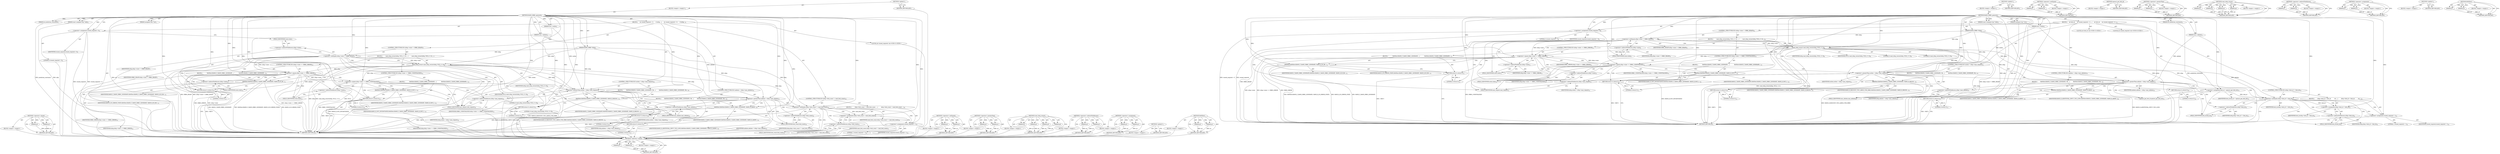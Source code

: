 digraph "RANDerr" {
vulnerable_142 [label=<(METHOD,&lt;operator&gt;.equals)>];
vulnerable_143 [label=<(PARAM,p1)>];
vulnerable_144 [label=<(PARAM,p2)>];
vulnerable_145 [label=<(BLOCK,&lt;empty&gt;,&lt;empty&gt;)>];
vulnerable_146 [label=<(METHOD_RETURN,ANY)>];
vulnerable_6 [label=<(METHOD,&lt;global&gt;)<SUB>1</SUB>>];
vulnerable_7 [label=<(BLOCK,&lt;empty&gt;,&lt;empty&gt;)<SUB>1</SUB>>];
vulnerable_8 [label=<(METHOD,RAND_DRBG_generate)<SUB>1</SUB>>];
vulnerable_9 [label=<(PARAM,RAND_DRBG *drbg)<SUB>1</SUB>>];
vulnerable_10 [label=<(PARAM,unsigned char *out)<SUB>1</SUB>>];
vulnerable_11 [label=<(PARAM,size_t outlen)<SUB>1</SUB>>];
vulnerable_12 [label=<(PARAM,int prediction_resistance)<SUB>2</SUB>>];
vulnerable_13 [label=<(PARAM,const unsigned char *adin)<SUB>3</SUB>>];
vulnerable_14 [label=<(PARAM,size_t adinlen)<SUB>3</SUB>>];
vulnerable_15 [label=<(BLOCK,{
     int reseed_required = 0;
 
     if (drbg...,{
     int reseed_required = 0;
 
     if (drbg...)<SUB>4</SUB>>];
vulnerable_16 [label="<(LOCAL,int reseed_required: int)<SUB>5</SUB>>"];
vulnerable_17 [label=<(&lt;operator&gt;.assignment,reseed_required = 0)<SUB>5</SUB>>];
vulnerable_18 [label=<(IDENTIFIER,reseed_required,reseed_required = 0)<SUB>5</SUB>>];
vulnerable_19 [label=<(LITERAL,0,reseed_required = 0)<SUB>5</SUB>>];
vulnerable_20 [label=<(CONTROL_STRUCTURE,IF,if (drbg-&gt;state != DRBG_READY))<SUB>7</SUB>>];
vulnerable_21 [label=<(&lt;operator&gt;.notEquals,drbg-&gt;state != DRBG_READY)<SUB>7</SUB>>];
vulnerable_22 [label=<(&lt;operator&gt;.indirectFieldAccess,drbg-&gt;state)<SUB>7</SUB>>];
vulnerable_23 [label=<(IDENTIFIER,drbg,drbg-&gt;state != DRBG_READY)<SUB>7</SUB>>];
vulnerable_24 [label=<(FIELD_IDENTIFIER,state,state)<SUB>7</SUB>>];
vulnerable_25 [label=<(IDENTIFIER,DRBG_READY,drbg-&gt;state != DRBG_READY)<SUB>7</SUB>>];
vulnerable_26 [label=<(BLOCK,{
        rand_drbg_restart(drbg, NULL, 0, 0);
...,{
        rand_drbg_restart(drbg, NULL, 0, 0);
...)<SUB>7</SUB>>];
vulnerable_27 [label=<(rand_drbg_restart,rand_drbg_restart(drbg, NULL, 0, 0))<SUB>8</SUB>>];
vulnerable_28 [label=<(IDENTIFIER,drbg,rand_drbg_restart(drbg, NULL, 0, 0))<SUB>8</SUB>>];
vulnerable_29 [label=<(IDENTIFIER,NULL,rand_drbg_restart(drbg, NULL, 0, 0))<SUB>8</SUB>>];
vulnerable_30 [label=<(LITERAL,0,rand_drbg_restart(drbg, NULL, 0, 0))<SUB>8</SUB>>];
vulnerable_31 [label=<(LITERAL,0,rand_drbg_restart(drbg, NULL, 0, 0))<SUB>8</SUB>>];
vulnerable_32 [label=<(CONTROL_STRUCTURE,IF,if (drbg-&gt;state == DRBG_ERROR))<SUB>10</SUB>>];
vulnerable_33 [label=<(&lt;operator&gt;.equals,drbg-&gt;state == DRBG_ERROR)<SUB>10</SUB>>];
vulnerable_34 [label=<(&lt;operator&gt;.indirectFieldAccess,drbg-&gt;state)<SUB>10</SUB>>];
vulnerable_35 [label=<(IDENTIFIER,drbg,drbg-&gt;state == DRBG_ERROR)<SUB>10</SUB>>];
vulnerable_36 [label=<(FIELD_IDENTIFIER,state,state)<SUB>10</SUB>>];
vulnerable_37 [label=<(IDENTIFIER,DRBG_ERROR,drbg-&gt;state == DRBG_ERROR)<SUB>10</SUB>>];
vulnerable_38 [label=<(BLOCK,{
            RANDerr(RAND_F_RAND_DRBG_GENERATE...,{
            RANDerr(RAND_F_RAND_DRBG_GENERATE...)<SUB>10</SUB>>];
vulnerable_39 [label=<(RANDerr,RANDerr(RAND_F_RAND_DRBG_GENERATE, RAND_R_IN_ER...)<SUB>11</SUB>>];
vulnerable_40 [label=<(IDENTIFIER,RAND_F_RAND_DRBG_GENERATE,RANDerr(RAND_F_RAND_DRBG_GENERATE, RAND_R_IN_ER...)<SUB>11</SUB>>];
vulnerable_41 [label=<(IDENTIFIER,RAND_R_IN_ERROR_STATE,RANDerr(RAND_F_RAND_DRBG_GENERATE, RAND_R_IN_ER...)<SUB>11</SUB>>];
vulnerable_42 [label=<(RETURN,return 0;,return 0;)<SUB>12</SUB>>];
vulnerable_43 [label=<(LITERAL,0,return 0;)<SUB>12</SUB>>];
vulnerable_44 [label=<(CONTROL_STRUCTURE,IF,if (drbg-&gt;state == DRBG_UNINITIALISED))<SUB>14</SUB>>];
vulnerable_45 [label=<(&lt;operator&gt;.equals,drbg-&gt;state == DRBG_UNINITIALISED)<SUB>14</SUB>>];
vulnerable_46 [label=<(&lt;operator&gt;.indirectFieldAccess,drbg-&gt;state)<SUB>14</SUB>>];
vulnerable_47 [label=<(IDENTIFIER,drbg,drbg-&gt;state == DRBG_UNINITIALISED)<SUB>14</SUB>>];
vulnerable_48 [label=<(FIELD_IDENTIFIER,state,state)<SUB>14</SUB>>];
vulnerable_49 [label=<(IDENTIFIER,DRBG_UNINITIALISED,drbg-&gt;state == DRBG_UNINITIALISED)<SUB>14</SUB>>];
vulnerable_50 [label=<(BLOCK,{
            RANDerr(RAND_F_RAND_DRBG_GENERATE...,{
            RANDerr(RAND_F_RAND_DRBG_GENERATE...)<SUB>14</SUB>>];
vulnerable_51 [label=<(RANDerr,RANDerr(RAND_F_RAND_DRBG_GENERATE, RAND_R_NOT_I...)<SUB>15</SUB>>];
vulnerable_52 [label=<(IDENTIFIER,RAND_F_RAND_DRBG_GENERATE,RANDerr(RAND_F_RAND_DRBG_GENERATE, RAND_R_NOT_I...)<SUB>15</SUB>>];
vulnerable_53 [label=<(IDENTIFIER,RAND_R_NOT_INSTANTIATED,RANDerr(RAND_F_RAND_DRBG_GENERATE, RAND_R_NOT_I...)<SUB>15</SUB>>];
vulnerable_54 [label=<(RETURN,return 0;,return 0;)<SUB>16</SUB>>];
vulnerable_55 [label=<(LITERAL,0,return 0;)<SUB>16</SUB>>];
vulnerable_56 [label=<(CONTROL_STRUCTURE,IF,if (outlen &gt; drbg-&gt;max_request))<SUB>20</SUB>>];
vulnerable_57 [label=<(&lt;operator&gt;.greaterThan,outlen &gt; drbg-&gt;max_request)<SUB>20</SUB>>];
vulnerable_58 [label=<(IDENTIFIER,outlen,outlen &gt; drbg-&gt;max_request)<SUB>20</SUB>>];
vulnerable_59 [label=<(&lt;operator&gt;.indirectFieldAccess,drbg-&gt;max_request)<SUB>20</SUB>>];
vulnerable_60 [label=<(IDENTIFIER,drbg,outlen &gt; drbg-&gt;max_request)<SUB>20</SUB>>];
vulnerable_61 [label=<(FIELD_IDENTIFIER,max_request,max_request)<SUB>20</SUB>>];
vulnerable_62 [label=<(BLOCK,{
        RANDerr(RAND_F_RAND_DRBG_GENERATE, RA...,{
        RANDerr(RAND_F_RAND_DRBG_GENERATE, RA...)<SUB>20</SUB>>];
vulnerable_63 [label=<(RANDerr,RANDerr(RAND_F_RAND_DRBG_GENERATE, RAND_R_REQUE...)<SUB>21</SUB>>];
vulnerable_64 [label=<(IDENTIFIER,RAND_F_RAND_DRBG_GENERATE,RANDerr(RAND_F_RAND_DRBG_GENERATE, RAND_R_REQUE...)<SUB>21</SUB>>];
vulnerable_65 [label=<(IDENTIFIER,RAND_R_REQUEST_TOO_LARGE_FOR_DRBG,RANDerr(RAND_F_RAND_DRBG_GENERATE, RAND_R_REQUE...)<SUB>21</SUB>>];
vulnerable_66 [label=<(RETURN,return 0;,return 0;)<SUB>22</SUB>>];
vulnerable_67 [label=<(LITERAL,0,return 0;)<SUB>22</SUB>>];
vulnerable_68 [label=<(CONTROL_STRUCTURE,IF,if (adinlen &gt; drbg-&gt;max_adinlen))<SUB>24</SUB>>];
vulnerable_69 [label=<(&lt;operator&gt;.greaterThan,adinlen &gt; drbg-&gt;max_adinlen)<SUB>24</SUB>>];
vulnerable_70 [label=<(IDENTIFIER,adinlen,adinlen &gt; drbg-&gt;max_adinlen)<SUB>24</SUB>>];
vulnerable_71 [label=<(&lt;operator&gt;.indirectFieldAccess,drbg-&gt;max_adinlen)<SUB>24</SUB>>];
vulnerable_72 [label=<(IDENTIFIER,drbg,adinlen &gt; drbg-&gt;max_adinlen)<SUB>24</SUB>>];
vulnerable_73 [label=<(FIELD_IDENTIFIER,max_adinlen,max_adinlen)<SUB>24</SUB>>];
vulnerable_74 [label=<(BLOCK,{
        RANDerr(RAND_F_RAND_DRBG_GENERATE, RA...,{
        RANDerr(RAND_F_RAND_DRBG_GENERATE, RA...)<SUB>24</SUB>>];
vulnerable_75 [label=<(RANDerr,RANDerr(RAND_F_RAND_DRBG_GENERATE, RAND_R_ADDIT...)<SUB>25</SUB>>];
vulnerable_76 [label=<(IDENTIFIER,RAND_F_RAND_DRBG_GENERATE,RANDerr(RAND_F_RAND_DRBG_GENERATE, RAND_R_ADDIT...)<SUB>25</SUB>>];
vulnerable_77 [label=<(IDENTIFIER,RAND_R_ADDITIONAL_INPUT_TOO_LONG,RANDerr(RAND_F_RAND_DRBG_GENERATE, RAND_R_ADDIT...)<SUB>25</SUB>>];
vulnerable_78 [label=<(RETURN,return 0;,return 0;)<SUB>26</SUB>>];
vulnerable_79 [label=<(LITERAL,0,return 0;)<SUB>26</SUB>>];
vulnerable_80 [label=<(RETURN,return 0;,return 0;)<SUB>27</SUB>>];
vulnerable_81 [label=<(LITERAL,0,return 0;)<SUB>27</SUB>>];
vulnerable_82 [label=<(CONTROL_STRUCTURE,IF,if (drbg-&gt;fork_count != rand_fork_count))<SUB>30</SUB>>];
vulnerable_83 [label=<(&lt;operator&gt;.notEquals,drbg-&gt;fork_count != rand_fork_count)<SUB>30</SUB>>];
vulnerable_84 [label=<(&lt;operator&gt;.indirectFieldAccess,drbg-&gt;fork_count)<SUB>30</SUB>>];
vulnerable_85 [label=<(IDENTIFIER,drbg,drbg-&gt;fork_count != rand_fork_count)<SUB>30</SUB>>];
vulnerable_86 [label=<(FIELD_IDENTIFIER,fork_count,fork_count)<SUB>30</SUB>>];
vulnerable_87 [label=<(IDENTIFIER,rand_fork_count,drbg-&gt;fork_count != rand_fork_count)<SUB>30</SUB>>];
vulnerable_88 [label=<(BLOCK,{
        drbg-&gt;fork_count = rand_fork_count;
 ...,{
        drbg-&gt;fork_count = rand_fork_count;
 ...)<SUB>30</SUB>>];
vulnerable_89 [label=<(&lt;operator&gt;.assignment,drbg-&gt;fork_count = rand_fork_count)<SUB>31</SUB>>];
vulnerable_90 [label=<(&lt;operator&gt;.indirectFieldAccess,drbg-&gt;fork_count)<SUB>31</SUB>>];
vulnerable_91 [label=<(IDENTIFIER,drbg,drbg-&gt;fork_count = rand_fork_count)<SUB>31</SUB>>];
vulnerable_92 [label=<(FIELD_IDENTIFIER,fork_count,fork_count)<SUB>31</SUB>>];
vulnerable_93 [label=<(IDENTIFIER,rand_fork_count,drbg-&gt;fork_count = rand_fork_count)<SUB>31</SUB>>];
vulnerable_94 [label=<(&lt;operator&gt;.assignment,reseed_required = 1)<SUB>32</SUB>>];
vulnerable_95 [label=<(IDENTIFIER,reseed_required,reseed_required = 1)<SUB>32</SUB>>];
vulnerable_96 [label=<(LITERAL,1,reseed_required = 1)<SUB>32</SUB>>];
vulnerable_97 [label=<(METHOD_RETURN,int)<SUB>1</SUB>>];
vulnerable_99 [label=<(METHOD_RETURN,ANY)<SUB>1</SUB>>];
vulnerable_125 [label=<(METHOD,&lt;operator&gt;.notEquals)>];
vulnerable_126 [label=<(PARAM,p1)>];
vulnerable_127 [label=<(PARAM,p2)>];
vulnerable_128 [label=<(BLOCK,&lt;empty&gt;,&lt;empty&gt;)>];
vulnerable_129 [label=<(METHOD_RETURN,ANY)>];
vulnerable_152 [label=<(METHOD,&lt;operator&gt;.greaterThan)>];
vulnerable_153 [label=<(PARAM,p1)>];
vulnerable_154 [label=<(PARAM,p2)>];
vulnerable_155 [label=<(BLOCK,&lt;empty&gt;,&lt;empty&gt;)>];
vulnerable_156 [label=<(METHOD_RETURN,ANY)>];
vulnerable_135 [label=<(METHOD,rand_drbg_restart)>];
vulnerable_136 [label=<(PARAM,p1)>];
vulnerable_137 [label=<(PARAM,p2)>];
vulnerable_138 [label=<(PARAM,p3)>];
vulnerable_139 [label=<(PARAM,p4)>];
vulnerable_140 [label=<(BLOCK,&lt;empty&gt;,&lt;empty&gt;)>];
vulnerable_141 [label=<(METHOD_RETURN,ANY)>];
vulnerable_130 [label=<(METHOD,&lt;operator&gt;.indirectFieldAccess)>];
vulnerable_131 [label=<(PARAM,p1)>];
vulnerable_132 [label=<(PARAM,p2)>];
vulnerable_133 [label=<(BLOCK,&lt;empty&gt;,&lt;empty&gt;)>];
vulnerable_134 [label=<(METHOD_RETURN,ANY)>];
vulnerable_120 [label=<(METHOD,&lt;operator&gt;.assignment)>];
vulnerable_121 [label=<(PARAM,p1)>];
vulnerable_122 [label=<(PARAM,p2)>];
vulnerable_123 [label=<(BLOCK,&lt;empty&gt;,&lt;empty&gt;)>];
vulnerable_124 [label=<(METHOD_RETURN,ANY)>];
vulnerable_114 [label=<(METHOD,&lt;global&gt;)<SUB>1</SUB>>];
vulnerable_115 [label=<(BLOCK,&lt;empty&gt;,&lt;empty&gt;)>];
vulnerable_116 [label=<(METHOD_RETURN,ANY)>];
vulnerable_147 [label=<(METHOD,RANDerr)>];
vulnerable_148 [label=<(PARAM,p1)>];
vulnerable_149 [label=<(PARAM,p2)>];
vulnerable_150 [label=<(BLOCK,&lt;empty&gt;,&lt;empty&gt;)>];
vulnerable_151 [label=<(METHOD_RETURN,ANY)>];
fixed_146 [label=<(METHOD,&lt;operator&gt;.equals)>];
fixed_147 [label=<(PARAM,p1)>];
fixed_148 [label=<(PARAM,p2)>];
fixed_149 [label=<(BLOCK,&lt;empty&gt;,&lt;empty&gt;)>];
fixed_150 [label=<(METHOD_RETURN,ANY)>];
fixed_6 [label=<(METHOD,&lt;global&gt;)<SUB>1</SUB>>];
fixed_7 [label=<(BLOCK,&lt;empty&gt;,&lt;empty&gt;)<SUB>1</SUB>>];
fixed_8 [label=<(METHOD,RAND_DRBG_generate)<SUB>1</SUB>>];
fixed_9 [label=<(PARAM,RAND_DRBG *drbg)<SUB>1</SUB>>];
fixed_10 [label=<(PARAM,unsigned char *out)<SUB>1</SUB>>];
fixed_11 [label=<(PARAM,size_t outlen)<SUB>1</SUB>>];
fixed_12 [label=<(PARAM,int prediction_resistance)<SUB>2</SUB>>];
fixed_13 [label=<(PARAM,const unsigned char *adin)<SUB>3</SUB>>];
fixed_14 [label=<(PARAM,size_t adinlen)<SUB>3</SUB>>];
fixed_15 [label=<(BLOCK,{
    int fork_id;
     int reseed_required = 0...,{
    int fork_id;
     int reseed_required = 0...)<SUB>4</SUB>>];
fixed_16 [label="<(LOCAL,int fork_id: int)<SUB>5</SUB>>"];
fixed_17 [label="<(LOCAL,int reseed_required: int)<SUB>6</SUB>>"];
fixed_18 [label=<(&lt;operator&gt;.assignment,reseed_required = 0)<SUB>6</SUB>>];
fixed_19 [label=<(IDENTIFIER,reseed_required,reseed_required = 0)<SUB>6</SUB>>];
fixed_20 [label=<(LITERAL,0,reseed_required = 0)<SUB>6</SUB>>];
fixed_21 [label=<(CONTROL_STRUCTURE,IF,if (drbg-&gt;state != DRBG_READY))<SUB>8</SUB>>];
fixed_22 [label=<(&lt;operator&gt;.notEquals,drbg-&gt;state != DRBG_READY)<SUB>8</SUB>>];
fixed_23 [label=<(&lt;operator&gt;.indirectFieldAccess,drbg-&gt;state)<SUB>8</SUB>>];
fixed_24 [label=<(IDENTIFIER,drbg,drbg-&gt;state != DRBG_READY)<SUB>8</SUB>>];
fixed_25 [label=<(FIELD_IDENTIFIER,state,state)<SUB>8</SUB>>];
fixed_26 [label=<(IDENTIFIER,DRBG_READY,drbg-&gt;state != DRBG_READY)<SUB>8</SUB>>];
fixed_27 [label=<(BLOCK,{
        rand_drbg_restart(drbg, NULL, 0, 0);
...,{
        rand_drbg_restart(drbg, NULL, 0, 0);
...)<SUB>8</SUB>>];
fixed_28 [label=<(rand_drbg_restart,rand_drbg_restart(drbg, NULL, 0, 0))<SUB>9</SUB>>];
fixed_29 [label=<(IDENTIFIER,drbg,rand_drbg_restart(drbg, NULL, 0, 0))<SUB>9</SUB>>];
fixed_30 [label=<(IDENTIFIER,NULL,rand_drbg_restart(drbg, NULL, 0, 0))<SUB>9</SUB>>];
fixed_31 [label=<(LITERAL,0,rand_drbg_restart(drbg, NULL, 0, 0))<SUB>9</SUB>>];
fixed_32 [label=<(LITERAL,0,rand_drbg_restart(drbg, NULL, 0, 0))<SUB>9</SUB>>];
fixed_33 [label=<(CONTROL_STRUCTURE,IF,if (drbg-&gt;state == DRBG_ERROR))<SUB>11</SUB>>];
fixed_34 [label=<(&lt;operator&gt;.equals,drbg-&gt;state == DRBG_ERROR)<SUB>11</SUB>>];
fixed_35 [label=<(&lt;operator&gt;.indirectFieldAccess,drbg-&gt;state)<SUB>11</SUB>>];
fixed_36 [label=<(IDENTIFIER,drbg,drbg-&gt;state == DRBG_ERROR)<SUB>11</SUB>>];
fixed_37 [label=<(FIELD_IDENTIFIER,state,state)<SUB>11</SUB>>];
fixed_38 [label=<(IDENTIFIER,DRBG_ERROR,drbg-&gt;state == DRBG_ERROR)<SUB>11</SUB>>];
fixed_39 [label=<(BLOCK,{
            RANDerr(RAND_F_RAND_DRBG_GENERATE...,{
            RANDerr(RAND_F_RAND_DRBG_GENERATE...)<SUB>11</SUB>>];
fixed_40 [label=<(RANDerr,RANDerr(RAND_F_RAND_DRBG_GENERATE, RAND_R_IN_ER...)<SUB>12</SUB>>];
fixed_41 [label=<(IDENTIFIER,RAND_F_RAND_DRBG_GENERATE,RANDerr(RAND_F_RAND_DRBG_GENERATE, RAND_R_IN_ER...)<SUB>12</SUB>>];
fixed_42 [label=<(IDENTIFIER,RAND_R_IN_ERROR_STATE,RANDerr(RAND_F_RAND_DRBG_GENERATE, RAND_R_IN_ER...)<SUB>12</SUB>>];
fixed_43 [label=<(RETURN,return 0;,return 0;)<SUB>13</SUB>>];
fixed_44 [label=<(LITERAL,0,return 0;)<SUB>13</SUB>>];
fixed_45 [label=<(CONTROL_STRUCTURE,IF,if (drbg-&gt;state == DRBG_UNINITIALISED))<SUB>15</SUB>>];
fixed_46 [label=<(&lt;operator&gt;.equals,drbg-&gt;state == DRBG_UNINITIALISED)<SUB>15</SUB>>];
fixed_47 [label=<(&lt;operator&gt;.indirectFieldAccess,drbg-&gt;state)<SUB>15</SUB>>];
fixed_48 [label=<(IDENTIFIER,drbg,drbg-&gt;state == DRBG_UNINITIALISED)<SUB>15</SUB>>];
fixed_49 [label=<(FIELD_IDENTIFIER,state,state)<SUB>15</SUB>>];
fixed_50 [label=<(IDENTIFIER,DRBG_UNINITIALISED,drbg-&gt;state == DRBG_UNINITIALISED)<SUB>15</SUB>>];
fixed_51 [label=<(BLOCK,{
            RANDerr(RAND_F_RAND_DRBG_GENERATE...,{
            RANDerr(RAND_F_RAND_DRBG_GENERATE...)<SUB>15</SUB>>];
fixed_52 [label=<(RANDerr,RANDerr(RAND_F_RAND_DRBG_GENERATE, RAND_R_NOT_I...)<SUB>16</SUB>>];
fixed_53 [label=<(IDENTIFIER,RAND_F_RAND_DRBG_GENERATE,RANDerr(RAND_F_RAND_DRBG_GENERATE, RAND_R_NOT_I...)<SUB>16</SUB>>];
fixed_54 [label=<(IDENTIFIER,RAND_R_NOT_INSTANTIATED,RANDerr(RAND_F_RAND_DRBG_GENERATE, RAND_R_NOT_I...)<SUB>16</SUB>>];
fixed_55 [label=<(RETURN,return 0;,return 0;)<SUB>17</SUB>>];
fixed_56 [label=<(LITERAL,0,return 0;)<SUB>17</SUB>>];
fixed_57 [label=<(CONTROL_STRUCTURE,IF,if (outlen &gt; drbg-&gt;max_request))<SUB>21</SUB>>];
fixed_58 [label=<(&lt;operator&gt;.greaterThan,outlen &gt; drbg-&gt;max_request)<SUB>21</SUB>>];
fixed_59 [label=<(IDENTIFIER,outlen,outlen &gt; drbg-&gt;max_request)<SUB>21</SUB>>];
fixed_60 [label=<(&lt;operator&gt;.indirectFieldAccess,drbg-&gt;max_request)<SUB>21</SUB>>];
fixed_61 [label=<(IDENTIFIER,drbg,outlen &gt; drbg-&gt;max_request)<SUB>21</SUB>>];
fixed_62 [label=<(FIELD_IDENTIFIER,max_request,max_request)<SUB>21</SUB>>];
fixed_63 [label=<(BLOCK,{
        RANDerr(RAND_F_RAND_DRBG_GENERATE, RA...,{
        RANDerr(RAND_F_RAND_DRBG_GENERATE, RA...)<SUB>21</SUB>>];
fixed_64 [label=<(RANDerr,RANDerr(RAND_F_RAND_DRBG_GENERATE, RAND_R_REQUE...)<SUB>22</SUB>>];
fixed_65 [label=<(IDENTIFIER,RAND_F_RAND_DRBG_GENERATE,RANDerr(RAND_F_RAND_DRBG_GENERATE, RAND_R_REQUE...)<SUB>22</SUB>>];
fixed_66 [label=<(IDENTIFIER,RAND_R_REQUEST_TOO_LARGE_FOR_DRBG,RANDerr(RAND_F_RAND_DRBG_GENERATE, RAND_R_REQUE...)<SUB>22</SUB>>];
fixed_67 [label=<(RETURN,return 0;,return 0;)<SUB>23</SUB>>];
fixed_68 [label=<(LITERAL,0,return 0;)<SUB>23</SUB>>];
fixed_69 [label=<(CONTROL_STRUCTURE,IF,if (adinlen &gt; drbg-&gt;max_adinlen))<SUB>25</SUB>>];
fixed_70 [label=<(&lt;operator&gt;.greaterThan,adinlen &gt; drbg-&gt;max_adinlen)<SUB>25</SUB>>];
fixed_71 [label=<(IDENTIFIER,adinlen,adinlen &gt; drbg-&gt;max_adinlen)<SUB>25</SUB>>];
fixed_72 [label=<(&lt;operator&gt;.indirectFieldAccess,drbg-&gt;max_adinlen)<SUB>25</SUB>>];
fixed_73 [label=<(IDENTIFIER,drbg,adinlen &gt; drbg-&gt;max_adinlen)<SUB>25</SUB>>];
fixed_74 [label=<(FIELD_IDENTIFIER,max_adinlen,max_adinlen)<SUB>25</SUB>>];
fixed_75 [label=<(BLOCK,{
        RANDerr(RAND_F_RAND_DRBG_GENERATE, RA...,{
        RANDerr(RAND_F_RAND_DRBG_GENERATE, RA...)<SUB>25</SUB>>];
fixed_76 [label=<(RANDerr,RANDerr(RAND_F_RAND_DRBG_GENERATE, RAND_R_ADDIT...)<SUB>26</SUB>>];
fixed_77 [label=<(IDENTIFIER,RAND_F_RAND_DRBG_GENERATE,RANDerr(RAND_F_RAND_DRBG_GENERATE, RAND_R_ADDIT...)<SUB>26</SUB>>];
fixed_78 [label=<(IDENTIFIER,RAND_R_ADDITIONAL_INPUT_TOO_LONG,RANDerr(RAND_F_RAND_DRBG_GENERATE, RAND_R_ADDIT...)<SUB>26</SUB>>];
fixed_79 [label=<(RETURN,return 0;,return 0;)<SUB>27</SUB>>];
fixed_80 [label=<(LITERAL,0,return 0;)<SUB>27</SUB>>];
fixed_81 [label=<(RETURN,return 0;,return 0;)<SUB>28</SUB>>];
fixed_82 [label=<(LITERAL,0,return 0;)<SUB>28</SUB>>];
fixed_83 [label=<(&lt;operator&gt;.assignment,fork_id = openssl_get_fork_id())<SUB>31</SUB>>];
fixed_84 [label=<(IDENTIFIER,fork_id,fork_id = openssl_get_fork_id())<SUB>31</SUB>>];
fixed_85 [label=<(openssl_get_fork_id,openssl_get_fork_id())<SUB>31</SUB>>];
fixed_86 [label=<(CONTROL_STRUCTURE,IF,if (drbg-&gt;fork_id != fork_id))<SUB>33</SUB>>];
fixed_87 [label=<(&lt;operator&gt;.notEquals,drbg-&gt;fork_id != fork_id)<SUB>33</SUB>>];
fixed_88 [label=<(&lt;operator&gt;.indirectFieldAccess,drbg-&gt;fork_id)<SUB>33</SUB>>];
fixed_89 [label=<(IDENTIFIER,drbg,drbg-&gt;fork_id != fork_id)<SUB>33</SUB>>];
fixed_90 [label=<(FIELD_IDENTIFIER,fork_id,fork_id)<SUB>33</SUB>>];
fixed_91 [label=<(IDENTIFIER,fork_id,drbg-&gt;fork_id != fork_id)<SUB>33</SUB>>];
fixed_92 [label=<(BLOCK,{
        drbg-&gt;fork_id = fork_id;
         res...,{
        drbg-&gt;fork_id = fork_id;
         res...)<SUB>33</SUB>>];
fixed_93 [label=<(&lt;operator&gt;.assignment,drbg-&gt;fork_id = fork_id)<SUB>34</SUB>>];
fixed_94 [label=<(&lt;operator&gt;.indirectFieldAccess,drbg-&gt;fork_id)<SUB>34</SUB>>];
fixed_95 [label=<(IDENTIFIER,drbg,drbg-&gt;fork_id = fork_id)<SUB>34</SUB>>];
fixed_96 [label=<(FIELD_IDENTIFIER,fork_id,fork_id)<SUB>34</SUB>>];
fixed_97 [label=<(IDENTIFIER,fork_id,drbg-&gt;fork_id = fork_id)<SUB>34</SUB>>];
fixed_98 [label=<(&lt;operator&gt;.assignment,reseed_required = 1)<SUB>35</SUB>>];
fixed_99 [label=<(IDENTIFIER,reseed_required,reseed_required = 1)<SUB>35</SUB>>];
fixed_100 [label=<(LITERAL,1,reseed_required = 1)<SUB>35</SUB>>];
fixed_101 [label=<(METHOD_RETURN,int)<SUB>1</SUB>>];
fixed_103 [label=<(METHOD_RETURN,ANY)<SUB>1</SUB>>];
fixed_129 [label=<(METHOD,&lt;operator&gt;.notEquals)>];
fixed_130 [label=<(PARAM,p1)>];
fixed_131 [label=<(PARAM,p2)>];
fixed_132 [label=<(BLOCK,&lt;empty&gt;,&lt;empty&gt;)>];
fixed_133 [label=<(METHOD_RETURN,ANY)>];
fixed_161 [label=<(METHOD,openssl_get_fork_id)>];
fixed_162 [label=<(BLOCK,&lt;empty&gt;,&lt;empty&gt;)>];
fixed_163 [label=<(METHOD_RETURN,ANY)>];
fixed_156 [label=<(METHOD,&lt;operator&gt;.greaterThan)>];
fixed_157 [label=<(PARAM,p1)>];
fixed_158 [label=<(PARAM,p2)>];
fixed_159 [label=<(BLOCK,&lt;empty&gt;,&lt;empty&gt;)>];
fixed_160 [label=<(METHOD_RETURN,ANY)>];
fixed_139 [label=<(METHOD,rand_drbg_restart)>];
fixed_140 [label=<(PARAM,p1)>];
fixed_141 [label=<(PARAM,p2)>];
fixed_142 [label=<(PARAM,p3)>];
fixed_143 [label=<(PARAM,p4)>];
fixed_144 [label=<(BLOCK,&lt;empty&gt;,&lt;empty&gt;)>];
fixed_145 [label=<(METHOD_RETURN,ANY)>];
fixed_134 [label=<(METHOD,&lt;operator&gt;.indirectFieldAccess)>];
fixed_135 [label=<(PARAM,p1)>];
fixed_136 [label=<(PARAM,p2)>];
fixed_137 [label=<(BLOCK,&lt;empty&gt;,&lt;empty&gt;)>];
fixed_138 [label=<(METHOD_RETURN,ANY)>];
fixed_124 [label=<(METHOD,&lt;operator&gt;.assignment)>];
fixed_125 [label=<(PARAM,p1)>];
fixed_126 [label=<(PARAM,p2)>];
fixed_127 [label=<(BLOCK,&lt;empty&gt;,&lt;empty&gt;)>];
fixed_128 [label=<(METHOD_RETURN,ANY)>];
fixed_118 [label=<(METHOD,&lt;global&gt;)<SUB>1</SUB>>];
fixed_119 [label=<(BLOCK,&lt;empty&gt;,&lt;empty&gt;)>];
fixed_120 [label=<(METHOD_RETURN,ANY)>];
fixed_151 [label=<(METHOD,RANDerr)>];
fixed_152 [label=<(PARAM,p1)>];
fixed_153 [label=<(PARAM,p2)>];
fixed_154 [label=<(BLOCK,&lt;empty&gt;,&lt;empty&gt;)>];
fixed_155 [label=<(METHOD_RETURN,ANY)>];
vulnerable_142 -> vulnerable_143  [key=0, label="AST: "];
vulnerable_142 -> vulnerable_143  [key=1, label="DDG: "];
vulnerable_142 -> vulnerable_145  [key=0, label="AST: "];
vulnerable_142 -> vulnerable_144  [key=0, label="AST: "];
vulnerable_142 -> vulnerable_144  [key=1, label="DDG: "];
vulnerable_142 -> vulnerable_146  [key=0, label="AST: "];
vulnerable_142 -> vulnerable_146  [key=1, label="CFG: "];
vulnerable_143 -> vulnerable_146  [key=0, label="DDG: p1"];
vulnerable_144 -> vulnerable_146  [key=0, label="DDG: p2"];
vulnerable_145 -> fixed_146  [key=0];
vulnerable_146 -> fixed_146  [key=0];
vulnerable_6 -> vulnerable_7  [key=0, label="AST: "];
vulnerable_6 -> vulnerable_99  [key=0, label="AST: "];
vulnerable_6 -> vulnerable_99  [key=1, label="CFG: "];
vulnerable_7 -> vulnerable_8  [key=0, label="AST: "];
vulnerable_8 -> vulnerable_9  [key=0, label="AST: "];
vulnerable_8 -> vulnerable_9  [key=1, label="DDG: "];
vulnerable_8 -> vulnerable_10  [key=0, label="AST: "];
vulnerable_8 -> vulnerable_10  [key=1, label="DDG: "];
vulnerable_8 -> vulnerable_11  [key=0, label="AST: "];
vulnerable_8 -> vulnerable_11  [key=1, label="DDG: "];
vulnerable_8 -> vulnerable_12  [key=0, label="AST: "];
vulnerable_8 -> vulnerable_12  [key=1, label="DDG: "];
vulnerable_8 -> vulnerable_13  [key=0, label="AST: "];
vulnerable_8 -> vulnerable_13  [key=1, label="DDG: "];
vulnerable_8 -> vulnerable_14  [key=0, label="AST: "];
vulnerable_8 -> vulnerable_14  [key=1, label="DDG: "];
vulnerable_8 -> vulnerable_15  [key=0, label="AST: "];
vulnerable_8 -> vulnerable_97  [key=0, label="AST: "];
vulnerable_8 -> vulnerable_17  [key=0, label="CFG: "];
vulnerable_8 -> vulnerable_17  [key=1, label="DDG: "];
vulnerable_8 -> vulnerable_21  [key=0, label="DDG: "];
vulnerable_8 -> vulnerable_57  [key=0, label="DDG: "];
vulnerable_8 -> vulnerable_66  [key=0, label="DDG: "];
vulnerable_8 -> vulnerable_69  [key=0, label="DDG: "];
vulnerable_8 -> vulnerable_78  [key=0, label="DDG: "];
vulnerable_8 -> vulnerable_83  [key=0, label="DDG: "];
vulnerable_8 -> vulnerable_89  [key=0, label="DDG: "];
vulnerable_8 -> vulnerable_94  [key=0, label="DDG: "];
vulnerable_8 -> vulnerable_27  [key=0, label="DDG: "];
vulnerable_8 -> vulnerable_63  [key=0, label="DDG: "];
vulnerable_8 -> vulnerable_67  [key=0, label="DDG: "];
vulnerable_8 -> vulnerable_75  [key=0, label="DDG: "];
vulnerable_8 -> vulnerable_79  [key=0, label="DDG: "];
vulnerable_8 -> vulnerable_33  [key=0, label="DDG: "];
vulnerable_8 -> vulnerable_42  [key=0, label="DDG: "];
vulnerable_8 -> vulnerable_45  [key=0, label="DDG: "];
vulnerable_8 -> vulnerable_54  [key=0, label="DDG: "];
vulnerable_8 -> vulnerable_39  [key=0, label="DDG: "];
vulnerable_8 -> vulnerable_43  [key=0, label="DDG: "];
vulnerable_8 -> vulnerable_51  [key=0, label="DDG: "];
vulnerable_8 -> vulnerable_55  [key=0, label="DDG: "];
vulnerable_9 -> vulnerable_21  [key=0, label="DDG: drbg"];
vulnerable_9 -> vulnerable_57  [key=0, label="DDG: drbg"];
vulnerable_9 -> vulnerable_69  [key=0, label="DDG: drbg"];
vulnerable_9 -> vulnerable_83  [key=0, label="DDG: drbg"];
vulnerable_9 -> vulnerable_27  [key=0, label="DDG: drbg"];
vulnerable_10 -> vulnerable_97  [key=0, label="DDG: out"];
vulnerable_11 -> vulnerable_97  [key=0, label="DDG: outlen"];
vulnerable_11 -> vulnerable_57  [key=0, label="DDG: outlen"];
vulnerable_12 -> vulnerable_97  [key=0, label="DDG: prediction_resistance"];
vulnerable_13 -> vulnerable_97  [key=0, label="DDG: adin"];
vulnerable_14 -> vulnerable_97  [key=0, label="DDG: adinlen"];
vulnerable_14 -> vulnerable_69  [key=0, label="DDG: adinlen"];
vulnerable_15 -> vulnerable_16  [key=0, label="AST: "];
vulnerable_15 -> vulnerable_17  [key=0, label="AST: "];
vulnerable_15 -> vulnerable_20  [key=0, label="AST: "];
vulnerable_15 -> vulnerable_56  [key=0, label="AST: "];
vulnerable_15 -> vulnerable_68  [key=0, label="AST: "];
vulnerable_15 -> vulnerable_82  [key=0, label="AST: "];
vulnerable_16 -> fixed_146  [key=0];
vulnerable_17 -> vulnerable_18  [key=0, label="AST: "];
vulnerable_17 -> vulnerable_19  [key=0, label="AST: "];
vulnerable_17 -> vulnerable_24  [key=0, label="CFG: "];
vulnerable_17 -> vulnerable_97  [key=0, label="DDG: reseed_required"];
vulnerable_17 -> vulnerable_97  [key=1, label="DDG: reseed_required = 0"];
vulnerable_18 -> fixed_146  [key=0];
vulnerable_19 -> fixed_146  [key=0];
vulnerable_20 -> vulnerable_21  [key=0, label="AST: "];
vulnerable_20 -> vulnerable_26  [key=0, label="AST: "];
vulnerable_21 -> vulnerable_22  [key=0, label="AST: "];
vulnerable_21 -> vulnerable_25  [key=0, label="AST: "];
vulnerable_21 -> vulnerable_27  [key=0, label="CFG: "];
vulnerable_21 -> vulnerable_27  [key=1, label="DDG: drbg-&gt;state"];
vulnerable_21 -> vulnerable_27  [key=2, label="CDG: "];
vulnerable_21 -> vulnerable_61  [key=0, label="CFG: "];
vulnerable_21 -> vulnerable_61  [key=1, label="CDG: "];
vulnerable_21 -> vulnerable_97  [key=0, label="DDG: drbg-&gt;state != DRBG_READY"];
vulnerable_21 -> vulnerable_97  [key=1, label="DDG: DRBG_READY"];
vulnerable_21 -> vulnerable_33  [key=0, label="DDG: drbg-&gt;state"];
vulnerable_21 -> vulnerable_33  [key=1, label="CDG: "];
vulnerable_21 -> vulnerable_34  [key=0, label="CDG: "];
vulnerable_21 -> vulnerable_57  [key=0, label="CDG: "];
vulnerable_21 -> vulnerable_59  [key=0, label="CDG: "];
vulnerable_21 -> vulnerable_36  [key=0, label="CDG: "];
vulnerable_22 -> vulnerable_23  [key=0, label="AST: "];
vulnerable_22 -> vulnerable_24  [key=0, label="AST: "];
vulnerable_22 -> vulnerable_21  [key=0, label="CFG: "];
vulnerable_23 -> fixed_146  [key=0];
vulnerable_24 -> vulnerable_22  [key=0, label="CFG: "];
vulnerable_25 -> fixed_146  [key=0];
vulnerable_26 -> vulnerable_27  [key=0, label="AST: "];
vulnerable_26 -> vulnerable_32  [key=0, label="AST: "];
vulnerable_26 -> vulnerable_44  [key=0, label="AST: "];
vulnerable_27 -> vulnerable_28  [key=0, label="AST: "];
vulnerable_27 -> vulnerable_29  [key=0, label="AST: "];
vulnerable_27 -> vulnerable_30  [key=0, label="AST: "];
vulnerable_27 -> vulnerable_31  [key=0, label="AST: "];
vulnerable_27 -> vulnerable_36  [key=0, label="CFG: "];
vulnerable_27 -> vulnerable_97  [key=0, label="DDG: drbg"];
vulnerable_27 -> vulnerable_97  [key=1, label="DDG: rand_drbg_restart(drbg, NULL, 0, 0)"];
vulnerable_27 -> vulnerable_97  [key=2, label="DDG: NULL"];
vulnerable_27 -> vulnerable_57  [key=0, label="DDG: drbg"];
vulnerable_27 -> vulnerable_69  [key=0, label="DDG: drbg"];
vulnerable_27 -> vulnerable_83  [key=0, label="DDG: drbg"];
vulnerable_27 -> vulnerable_33  [key=0, label="DDG: drbg"];
vulnerable_27 -> vulnerable_45  [key=0, label="DDG: drbg"];
vulnerable_28 -> fixed_146  [key=0];
vulnerable_29 -> fixed_146  [key=0];
vulnerable_30 -> fixed_146  [key=0];
vulnerable_31 -> fixed_146  [key=0];
vulnerable_32 -> vulnerable_33  [key=0, label="AST: "];
vulnerable_32 -> vulnerable_38  [key=0, label="AST: "];
vulnerable_33 -> vulnerable_34  [key=0, label="AST: "];
vulnerable_33 -> vulnerable_37  [key=0, label="AST: "];
vulnerable_33 -> vulnerable_39  [key=0, label="CFG: "];
vulnerable_33 -> vulnerable_39  [key=1, label="CDG: "];
vulnerable_33 -> vulnerable_48  [key=0, label="CFG: "];
vulnerable_33 -> vulnerable_48  [key=1, label="CDG: "];
vulnerable_33 -> vulnerable_97  [key=0, label="DDG: drbg-&gt;state"];
vulnerable_33 -> vulnerable_97  [key=1, label="DDG: drbg-&gt;state == DRBG_ERROR"];
vulnerable_33 -> vulnerable_97  [key=2, label="DDG: DRBG_ERROR"];
vulnerable_33 -> vulnerable_45  [key=0, label="DDG: drbg-&gt;state"];
vulnerable_33 -> vulnerable_45  [key=1, label="CDG: "];
vulnerable_33 -> vulnerable_42  [key=0, label="CDG: "];
vulnerable_33 -> vulnerable_46  [key=0, label="CDG: "];
vulnerable_34 -> vulnerable_35  [key=0, label="AST: "];
vulnerable_34 -> vulnerable_36  [key=0, label="AST: "];
vulnerable_34 -> vulnerable_33  [key=0, label="CFG: "];
vulnerable_35 -> fixed_146  [key=0];
vulnerable_36 -> vulnerable_34  [key=0, label="CFG: "];
vulnerable_37 -> fixed_146  [key=0];
vulnerable_38 -> vulnerable_39  [key=0, label="AST: "];
vulnerable_38 -> vulnerable_42  [key=0, label="AST: "];
vulnerable_39 -> vulnerable_40  [key=0, label="AST: "];
vulnerable_39 -> vulnerable_41  [key=0, label="AST: "];
vulnerable_39 -> vulnerable_42  [key=0, label="CFG: "];
vulnerable_39 -> vulnerable_97  [key=0, label="DDG: RAND_F_RAND_DRBG_GENERATE"];
vulnerable_39 -> vulnerable_97  [key=1, label="DDG: RANDerr(RAND_F_RAND_DRBG_GENERATE, RAND_R_IN_ERROR_STATE)"];
vulnerable_39 -> vulnerable_97  [key=2, label="DDG: RAND_R_IN_ERROR_STATE"];
vulnerable_40 -> fixed_146  [key=0];
vulnerable_41 -> fixed_146  [key=0];
vulnerable_42 -> vulnerable_43  [key=0, label="AST: "];
vulnerable_42 -> vulnerable_97  [key=0, label="CFG: "];
vulnerable_42 -> vulnerable_97  [key=1, label="DDG: &lt;RET&gt;"];
vulnerable_43 -> vulnerable_42  [key=0, label="DDG: 0"];
vulnerable_44 -> vulnerable_45  [key=0, label="AST: "];
vulnerable_44 -> vulnerable_50  [key=0, label="AST: "];
vulnerable_45 -> vulnerable_46  [key=0, label="AST: "];
vulnerable_45 -> vulnerable_49  [key=0, label="AST: "];
vulnerable_45 -> vulnerable_51  [key=0, label="CFG: "];
vulnerable_45 -> vulnerable_51  [key=1, label="CDG: "];
vulnerable_45 -> vulnerable_61  [key=0, label="CFG: "];
vulnerable_45 -> vulnerable_61  [key=1, label="CDG: "];
vulnerable_45 -> vulnerable_97  [key=0, label="DDG: DRBG_UNINITIALISED"];
vulnerable_45 -> vulnerable_57  [key=0, label="CDG: "];
vulnerable_45 -> vulnerable_59  [key=0, label="CDG: "];
vulnerable_45 -> vulnerable_54  [key=0, label="CDG: "];
vulnerable_46 -> vulnerable_47  [key=0, label="AST: "];
vulnerable_46 -> vulnerable_48  [key=0, label="AST: "];
vulnerable_46 -> vulnerable_45  [key=0, label="CFG: "];
vulnerable_47 -> fixed_146  [key=0];
vulnerable_48 -> vulnerable_46  [key=0, label="CFG: "];
vulnerable_49 -> fixed_146  [key=0];
vulnerable_50 -> vulnerable_51  [key=0, label="AST: "];
vulnerable_50 -> vulnerable_54  [key=0, label="AST: "];
vulnerable_51 -> vulnerable_52  [key=0, label="AST: "];
vulnerable_51 -> vulnerable_53  [key=0, label="AST: "];
vulnerable_51 -> vulnerable_54  [key=0, label="CFG: "];
vulnerable_51 -> vulnerable_97  [key=0, label="DDG: RAND_R_NOT_INSTANTIATED"];
vulnerable_52 -> fixed_146  [key=0];
vulnerable_53 -> fixed_146  [key=0];
vulnerable_54 -> vulnerable_55  [key=0, label="AST: "];
vulnerable_54 -> vulnerable_97  [key=0, label="CFG: "];
vulnerable_54 -> vulnerable_97  [key=1, label="DDG: &lt;RET&gt;"];
vulnerable_55 -> vulnerable_54  [key=0, label="DDG: 0"];
vulnerable_56 -> vulnerable_57  [key=0, label="AST: "];
vulnerable_56 -> vulnerable_62  [key=0, label="AST: "];
vulnerable_57 -> vulnerable_58  [key=0, label="AST: "];
vulnerable_57 -> vulnerable_59  [key=0, label="AST: "];
vulnerable_57 -> vulnerable_63  [key=0, label="CFG: "];
vulnerable_57 -> vulnerable_63  [key=1, label="CDG: "];
vulnerable_57 -> vulnerable_73  [key=0, label="CFG: "];
vulnerable_57 -> vulnerable_73  [key=1, label="CDG: "];
vulnerable_57 -> vulnerable_66  [key=0, label="CDG: "];
vulnerable_57 -> vulnerable_69  [key=0, label="CDG: "];
vulnerable_57 -> vulnerable_71  [key=0, label="CDG: "];
vulnerable_58 -> fixed_146  [key=0];
vulnerable_59 -> vulnerable_60  [key=0, label="AST: "];
vulnerable_59 -> vulnerable_61  [key=0, label="AST: "];
vulnerable_59 -> vulnerable_57  [key=0, label="CFG: "];
vulnerable_60 -> fixed_146  [key=0];
vulnerable_61 -> vulnerable_59  [key=0, label="CFG: "];
vulnerable_62 -> vulnerable_63  [key=0, label="AST: "];
vulnerable_62 -> vulnerable_66  [key=0, label="AST: "];
vulnerable_63 -> vulnerable_64  [key=0, label="AST: "];
vulnerable_63 -> vulnerable_65  [key=0, label="AST: "];
vulnerable_63 -> vulnerable_66  [key=0, label="CFG: "];
vulnerable_63 -> vulnerable_97  [key=0, label="DDG: RAND_R_REQUEST_TOO_LARGE_FOR_DRBG"];
vulnerable_64 -> fixed_146  [key=0];
vulnerable_65 -> fixed_146  [key=0];
vulnerable_66 -> vulnerable_67  [key=0, label="AST: "];
vulnerable_66 -> vulnerable_97  [key=0, label="CFG: "];
vulnerable_66 -> vulnerable_97  [key=1, label="DDG: &lt;RET&gt;"];
vulnerable_67 -> vulnerable_66  [key=0, label="DDG: 0"];
vulnerable_68 -> vulnerable_69  [key=0, label="AST: "];
vulnerable_68 -> vulnerable_74  [key=0, label="AST: "];
vulnerable_69 -> vulnerable_70  [key=0, label="AST: "];
vulnerable_69 -> vulnerable_71  [key=0, label="AST: "];
vulnerable_69 -> vulnerable_75  [key=0, label="CFG: "];
vulnerable_69 -> vulnerable_75  [key=1, label="CDG: "];
vulnerable_69 -> vulnerable_86  [key=0, label="CFG: "];
vulnerable_69 -> vulnerable_86  [key=1, label="CDG: "];
vulnerable_69 -> vulnerable_84  [key=0, label="CDG: "];
vulnerable_69 -> vulnerable_83  [key=0, label="CDG: "];
vulnerable_69 -> vulnerable_78  [key=0, label="CDG: "];
vulnerable_70 -> fixed_146  [key=0];
vulnerable_71 -> vulnerable_72  [key=0, label="AST: "];
vulnerable_71 -> vulnerable_73  [key=0, label="AST: "];
vulnerable_71 -> vulnerable_69  [key=0, label="CFG: "];
vulnerable_72 -> fixed_146  [key=0];
vulnerable_73 -> vulnerable_71  [key=0, label="CFG: "];
vulnerable_74 -> vulnerable_75  [key=0, label="AST: "];
vulnerable_74 -> vulnerable_78  [key=0, label="AST: "];
vulnerable_74 -> vulnerable_80  [key=0, label="AST: "];
vulnerable_75 -> vulnerable_76  [key=0, label="AST: "];
vulnerable_75 -> vulnerable_77  [key=0, label="AST: "];
vulnerable_75 -> vulnerable_78  [key=0, label="CFG: "];
vulnerable_75 -> vulnerable_97  [key=0, label="DDG: RAND_R_ADDITIONAL_INPUT_TOO_LONG"];
vulnerable_76 -> fixed_146  [key=0];
vulnerable_77 -> fixed_146  [key=0];
vulnerable_78 -> vulnerable_79  [key=0, label="AST: "];
vulnerable_78 -> vulnerable_97  [key=0, label="CFG: "];
vulnerable_78 -> vulnerable_97  [key=1, label="DDG: &lt;RET&gt;"];
vulnerable_79 -> vulnerable_78  [key=0, label="DDG: 0"];
vulnerable_80 -> vulnerable_81  [key=0, label="AST: "];
vulnerable_80 -> vulnerable_97  [key=0, label="CFG: "];
vulnerable_81 -> fixed_146  [key=0];
vulnerable_82 -> vulnerable_83  [key=0, label="AST: "];
vulnerable_82 -> vulnerable_88  [key=0, label="AST: "];
vulnerable_83 -> vulnerable_84  [key=0, label="AST: "];
vulnerable_83 -> vulnerable_87  [key=0, label="AST: "];
vulnerable_83 -> vulnerable_97  [key=0, label="CFG: "];
vulnerable_83 -> vulnerable_92  [key=0, label="CFG: "];
vulnerable_83 -> vulnerable_92  [key=1, label="CDG: "];
vulnerable_83 -> vulnerable_89  [key=0, label="DDG: rand_fork_count"];
vulnerable_83 -> vulnerable_89  [key=1, label="CDG: "];
vulnerable_83 -> vulnerable_94  [key=0, label="CDG: "];
vulnerable_83 -> vulnerable_90  [key=0, label="CDG: "];
vulnerable_84 -> vulnerable_85  [key=0, label="AST: "];
vulnerable_84 -> vulnerable_86  [key=0, label="AST: "];
vulnerable_84 -> vulnerable_83  [key=0, label="CFG: "];
vulnerable_85 -> fixed_146  [key=0];
vulnerable_86 -> vulnerable_84  [key=0, label="CFG: "];
vulnerable_87 -> fixed_146  [key=0];
vulnerable_88 -> vulnerable_89  [key=0, label="AST: "];
vulnerable_88 -> vulnerable_94  [key=0, label="AST: "];
vulnerable_89 -> vulnerable_90  [key=0, label="AST: "];
vulnerable_89 -> vulnerable_93  [key=0, label="AST: "];
vulnerable_89 -> vulnerable_94  [key=0, label="CFG: "];
vulnerable_90 -> vulnerable_91  [key=0, label="AST: "];
vulnerable_90 -> vulnerable_92  [key=0, label="AST: "];
vulnerable_90 -> vulnerable_89  [key=0, label="CFG: "];
vulnerable_91 -> fixed_146  [key=0];
vulnerable_92 -> vulnerable_90  [key=0, label="CFG: "];
vulnerable_93 -> fixed_146  [key=0];
vulnerable_94 -> vulnerable_95  [key=0, label="AST: "];
vulnerable_94 -> vulnerable_96  [key=0, label="AST: "];
vulnerable_94 -> vulnerable_97  [key=0, label="CFG: "];
vulnerable_95 -> fixed_146  [key=0];
vulnerable_96 -> fixed_146  [key=0];
vulnerable_97 -> fixed_146  [key=0];
vulnerable_99 -> fixed_146  [key=0];
vulnerable_125 -> vulnerable_126  [key=0, label="AST: "];
vulnerable_125 -> vulnerable_126  [key=1, label="DDG: "];
vulnerable_125 -> vulnerable_128  [key=0, label="AST: "];
vulnerable_125 -> vulnerable_127  [key=0, label="AST: "];
vulnerable_125 -> vulnerable_127  [key=1, label="DDG: "];
vulnerable_125 -> vulnerable_129  [key=0, label="AST: "];
vulnerable_125 -> vulnerable_129  [key=1, label="CFG: "];
vulnerable_126 -> vulnerable_129  [key=0, label="DDG: p1"];
vulnerable_127 -> vulnerable_129  [key=0, label="DDG: p2"];
vulnerable_128 -> fixed_146  [key=0];
vulnerable_129 -> fixed_146  [key=0];
vulnerable_152 -> vulnerable_153  [key=0, label="AST: "];
vulnerable_152 -> vulnerable_153  [key=1, label="DDG: "];
vulnerable_152 -> vulnerable_155  [key=0, label="AST: "];
vulnerable_152 -> vulnerable_154  [key=0, label="AST: "];
vulnerable_152 -> vulnerable_154  [key=1, label="DDG: "];
vulnerable_152 -> vulnerable_156  [key=0, label="AST: "];
vulnerable_152 -> vulnerable_156  [key=1, label="CFG: "];
vulnerable_153 -> vulnerable_156  [key=0, label="DDG: p1"];
vulnerable_154 -> vulnerable_156  [key=0, label="DDG: p2"];
vulnerable_155 -> fixed_146  [key=0];
vulnerable_156 -> fixed_146  [key=0];
vulnerable_135 -> vulnerable_136  [key=0, label="AST: "];
vulnerable_135 -> vulnerable_136  [key=1, label="DDG: "];
vulnerable_135 -> vulnerable_140  [key=0, label="AST: "];
vulnerable_135 -> vulnerable_137  [key=0, label="AST: "];
vulnerable_135 -> vulnerable_137  [key=1, label="DDG: "];
vulnerable_135 -> vulnerable_141  [key=0, label="AST: "];
vulnerable_135 -> vulnerable_141  [key=1, label="CFG: "];
vulnerable_135 -> vulnerable_138  [key=0, label="AST: "];
vulnerable_135 -> vulnerable_138  [key=1, label="DDG: "];
vulnerable_135 -> vulnerable_139  [key=0, label="AST: "];
vulnerable_135 -> vulnerable_139  [key=1, label="DDG: "];
vulnerable_136 -> vulnerable_141  [key=0, label="DDG: p1"];
vulnerable_137 -> vulnerable_141  [key=0, label="DDG: p2"];
vulnerable_138 -> vulnerable_141  [key=0, label="DDG: p3"];
vulnerable_139 -> vulnerable_141  [key=0, label="DDG: p4"];
vulnerable_140 -> fixed_146  [key=0];
vulnerable_141 -> fixed_146  [key=0];
vulnerable_130 -> vulnerable_131  [key=0, label="AST: "];
vulnerable_130 -> vulnerable_131  [key=1, label="DDG: "];
vulnerable_130 -> vulnerable_133  [key=0, label="AST: "];
vulnerable_130 -> vulnerable_132  [key=0, label="AST: "];
vulnerable_130 -> vulnerable_132  [key=1, label="DDG: "];
vulnerable_130 -> vulnerable_134  [key=0, label="AST: "];
vulnerable_130 -> vulnerable_134  [key=1, label="CFG: "];
vulnerable_131 -> vulnerable_134  [key=0, label="DDG: p1"];
vulnerable_132 -> vulnerable_134  [key=0, label="DDG: p2"];
vulnerable_133 -> fixed_146  [key=0];
vulnerable_134 -> fixed_146  [key=0];
vulnerable_120 -> vulnerable_121  [key=0, label="AST: "];
vulnerable_120 -> vulnerable_121  [key=1, label="DDG: "];
vulnerable_120 -> vulnerable_123  [key=0, label="AST: "];
vulnerable_120 -> vulnerable_122  [key=0, label="AST: "];
vulnerable_120 -> vulnerable_122  [key=1, label="DDG: "];
vulnerable_120 -> vulnerable_124  [key=0, label="AST: "];
vulnerable_120 -> vulnerable_124  [key=1, label="CFG: "];
vulnerable_121 -> vulnerable_124  [key=0, label="DDG: p1"];
vulnerable_122 -> vulnerable_124  [key=0, label="DDG: p2"];
vulnerable_123 -> fixed_146  [key=0];
vulnerable_124 -> fixed_146  [key=0];
vulnerable_114 -> vulnerable_115  [key=0, label="AST: "];
vulnerable_114 -> vulnerable_116  [key=0, label="AST: "];
vulnerable_114 -> vulnerable_116  [key=1, label="CFG: "];
vulnerable_115 -> fixed_146  [key=0];
vulnerable_116 -> fixed_146  [key=0];
vulnerable_147 -> vulnerable_148  [key=0, label="AST: "];
vulnerable_147 -> vulnerable_148  [key=1, label="DDG: "];
vulnerable_147 -> vulnerable_150  [key=0, label="AST: "];
vulnerable_147 -> vulnerable_149  [key=0, label="AST: "];
vulnerable_147 -> vulnerable_149  [key=1, label="DDG: "];
vulnerable_147 -> vulnerable_151  [key=0, label="AST: "];
vulnerable_147 -> vulnerable_151  [key=1, label="CFG: "];
vulnerable_148 -> vulnerable_151  [key=0, label="DDG: p1"];
vulnerable_149 -> vulnerable_151  [key=0, label="DDG: p2"];
vulnerable_150 -> fixed_146  [key=0];
vulnerable_151 -> fixed_146  [key=0];
fixed_146 -> fixed_147  [key=0, label="AST: "];
fixed_146 -> fixed_147  [key=1, label="DDG: "];
fixed_146 -> fixed_149  [key=0, label="AST: "];
fixed_146 -> fixed_148  [key=0, label="AST: "];
fixed_146 -> fixed_148  [key=1, label="DDG: "];
fixed_146 -> fixed_150  [key=0, label="AST: "];
fixed_146 -> fixed_150  [key=1, label="CFG: "];
fixed_147 -> fixed_150  [key=0, label="DDG: p1"];
fixed_148 -> fixed_150  [key=0, label="DDG: p2"];
fixed_6 -> fixed_7  [key=0, label="AST: "];
fixed_6 -> fixed_103  [key=0, label="AST: "];
fixed_6 -> fixed_103  [key=1, label="CFG: "];
fixed_7 -> fixed_8  [key=0, label="AST: "];
fixed_8 -> fixed_9  [key=0, label="AST: "];
fixed_8 -> fixed_9  [key=1, label="DDG: "];
fixed_8 -> fixed_10  [key=0, label="AST: "];
fixed_8 -> fixed_10  [key=1, label="DDG: "];
fixed_8 -> fixed_11  [key=0, label="AST: "];
fixed_8 -> fixed_11  [key=1, label="DDG: "];
fixed_8 -> fixed_12  [key=0, label="AST: "];
fixed_8 -> fixed_12  [key=1, label="DDG: "];
fixed_8 -> fixed_13  [key=0, label="AST: "];
fixed_8 -> fixed_13  [key=1, label="DDG: "];
fixed_8 -> fixed_14  [key=0, label="AST: "];
fixed_8 -> fixed_14  [key=1, label="DDG: "];
fixed_8 -> fixed_15  [key=0, label="AST: "];
fixed_8 -> fixed_101  [key=0, label="AST: "];
fixed_8 -> fixed_18  [key=0, label="CFG: "];
fixed_8 -> fixed_18  [key=1, label="DDG: "];
fixed_8 -> fixed_83  [key=0, label="DDG: "];
fixed_8 -> fixed_22  [key=0, label="DDG: "];
fixed_8 -> fixed_58  [key=0, label="DDG: "];
fixed_8 -> fixed_67  [key=0, label="DDG: "];
fixed_8 -> fixed_70  [key=0, label="DDG: "];
fixed_8 -> fixed_79  [key=0, label="DDG: "];
fixed_8 -> fixed_87  [key=0, label="DDG: "];
fixed_8 -> fixed_93  [key=0, label="DDG: "];
fixed_8 -> fixed_98  [key=0, label="DDG: "];
fixed_8 -> fixed_28  [key=0, label="DDG: "];
fixed_8 -> fixed_64  [key=0, label="DDG: "];
fixed_8 -> fixed_68  [key=0, label="DDG: "];
fixed_8 -> fixed_76  [key=0, label="DDG: "];
fixed_8 -> fixed_80  [key=0, label="DDG: "];
fixed_8 -> fixed_34  [key=0, label="DDG: "];
fixed_8 -> fixed_43  [key=0, label="DDG: "];
fixed_8 -> fixed_46  [key=0, label="DDG: "];
fixed_8 -> fixed_55  [key=0, label="DDG: "];
fixed_8 -> fixed_40  [key=0, label="DDG: "];
fixed_8 -> fixed_44  [key=0, label="DDG: "];
fixed_8 -> fixed_52  [key=0, label="DDG: "];
fixed_8 -> fixed_56  [key=0, label="DDG: "];
fixed_9 -> fixed_22  [key=0, label="DDG: drbg"];
fixed_9 -> fixed_58  [key=0, label="DDG: drbg"];
fixed_9 -> fixed_70  [key=0, label="DDG: drbg"];
fixed_9 -> fixed_87  [key=0, label="DDG: drbg"];
fixed_9 -> fixed_28  [key=0, label="DDG: drbg"];
fixed_10 -> fixed_101  [key=0, label="DDG: out"];
fixed_11 -> fixed_101  [key=0, label="DDG: outlen"];
fixed_11 -> fixed_58  [key=0, label="DDG: outlen"];
fixed_12 -> fixed_101  [key=0, label="DDG: prediction_resistance"];
fixed_13 -> fixed_101  [key=0, label="DDG: adin"];
fixed_14 -> fixed_101  [key=0, label="DDG: adinlen"];
fixed_14 -> fixed_70  [key=0, label="DDG: adinlen"];
fixed_15 -> fixed_16  [key=0, label="AST: "];
fixed_15 -> fixed_17  [key=0, label="AST: "];
fixed_15 -> fixed_18  [key=0, label="AST: "];
fixed_15 -> fixed_21  [key=0, label="AST: "];
fixed_15 -> fixed_57  [key=0, label="AST: "];
fixed_15 -> fixed_69  [key=0, label="AST: "];
fixed_15 -> fixed_83  [key=0, label="AST: "];
fixed_15 -> fixed_86  [key=0, label="AST: "];
fixed_18 -> fixed_19  [key=0, label="AST: "];
fixed_18 -> fixed_20  [key=0, label="AST: "];
fixed_18 -> fixed_25  [key=0, label="CFG: "];
fixed_18 -> fixed_101  [key=0, label="DDG: reseed_required"];
fixed_18 -> fixed_101  [key=1, label="DDG: reseed_required = 0"];
fixed_21 -> fixed_22  [key=0, label="AST: "];
fixed_21 -> fixed_27  [key=0, label="AST: "];
fixed_22 -> fixed_23  [key=0, label="AST: "];
fixed_22 -> fixed_26  [key=0, label="AST: "];
fixed_22 -> fixed_28  [key=0, label="CFG: "];
fixed_22 -> fixed_28  [key=1, label="DDG: drbg-&gt;state"];
fixed_22 -> fixed_28  [key=2, label="CDG: "];
fixed_22 -> fixed_62  [key=0, label="CFG: "];
fixed_22 -> fixed_62  [key=1, label="CDG: "];
fixed_22 -> fixed_101  [key=0, label="DDG: drbg-&gt;state != DRBG_READY"];
fixed_22 -> fixed_101  [key=1, label="DDG: DRBG_READY"];
fixed_22 -> fixed_34  [key=0, label="DDG: drbg-&gt;state"];
fixed_22 -> fixed_34  [key=1, label="CDG: "];
fixed_22 -> fixed_60  [key=0, label="CDG: "];
fixed_22 -> fixed_37  [key=0, label="CDG: "];
fixed_22 -> fixed_35  [key=0, label="CDG: "];
fixed_22 -> fixed_58  [key=0, label="CDG: "];
fixed_23 -> fixed_24  [key=0, label="AST: "];
fixed_23 -> fixed_25  [key=0, label="AST: "];
fixed_23 -> fixed_22  [key=0, label="CFG: "];
fixed_25 -> fixed_23  [key=0, label="CFG: "];
fixed_27 -> fixed_28  [key=0, label="AST: "];
fixed_27 -> fixed_33  [key=0, label="AST: "];
fixed_27 -> fixed_45  [key=0, label="AST: "];
fixed_28 -> fixed_29  [key=0, label="AST: "];
fixed_28 -> fixed_30  [key=0, label="AST: "];
fixed_28 -> fixed_31  [key=0, label="AST: "];
fixed_28 -> fixed_32  [key=0, label="AST: "];
fixed_28 -> fixed_37  [key=0, label="CFG: "];
fixed_28 -> fixed_101  [key=0, label="DDG: drbg"];
fixed_28 -> fixed_101  [key=1, label="DDG: rand_drbg_restart(drbg, NULL, 0, 0)"];
fixed_28 -> fixed_101  [key=2, label="DDG: NULL"];
fixed_28 -> fixed_58  [key=0, label="DDG: drbg"];
fixed_28 -> fixed_70  [key=0, label="DDG: drbg"];
fixed_28 -> fixed_87  [key=0, label="DDG: drbg"];
fixed_28 -> fixed_34  [key=0, label="DDG: drbg"];
fixed_28 -> fixed_46  [key=0, label="DDG: drbg"];
fixed_33 -> fixed_34  [key=0, label="AST: "];
fixed_33 -> fixed_39  [key=0, label="AST: "];
fixed_34 -> fixed_35  [key=0, label="AST: "];
fixed_34 -> fixed_38  [key=0, label="AST: "];
fixed_34 -> fixed_40  [key=0, label="CFG: "];
fixed_34 -> fixed_40  [key=1, label="CDG: "];
fixed_34 -> fixed_49  [key=0, label="CFG: "];
fixed_34 -> fixed_49  [key=1, label="CDG: "];
fixed_34 -> fixed_101  [key=0, label="DDG: drbg-&gt;state"];
fixed_34 -> fixed_101  [key=1, label="DDG: drbg-&gt;state == DRBG_ERROR"];
fixed_34 -> fixed_101  [key=2, label="DDG: DRBG_ERROR"];
fixed_34 -> fixed_46  [key=0, label="DDG: drbg-&gt;state"];
fixed_34 -> fixed_46  [key=1, label="CDG: "];
fixed_34 -> fixed_47  [key=0, label="CDG: "];
fixed_34 -> fixed_43  [key=0, label="CDG: "];
fixed_35 -> fixed_36  [key=0, label="AST: "];
fixed_35 -> fixed_37  [key=0, label="AST: "];
fixed_35 -> fixed_34  [key=0, label="CFG: "];
fixed_37 -> fixed_35  [key=0, label="CFG: "];
fixed_39 -> fixed_40  [key=0, label="AST: "];
fixed_39 -> fixed_43  [key=0, label="AST: "];
fixed_40 -> fixed_41  [key=0, label="AST: "];
fixed_40 -> fixed_42  [key=0, label="AST: "];
fixed_40 -> fixed_43  [key=0, label="CFG: "];
fixed_40 -> fixed_101  [key=0, label="DDG: RAND_F_RAND_DRBG_GENERATE"];
fixed_40 -> fixed_101  [key=1, label="DDG: RANDerr(RAND_F_RAND_DRBG_GENERATE, RAND_R_IN_ERROR_STATE)"];
fixed_40 -> fixed_101  [key=2, label="DDG: RAND_R_IN_ERROR_STATE"];
fixed_43 -> fixed_44  [key=0, label="AST: "];
fixed_43 -> fixed_101  [key=0, label="CFG: "];
fixed_43 -> fixed_101  [key=1, label="DDG: &lt;RET&gt;"];
fixed_44 -> fixed_43  [key=0, label="DDG: 0"];
fixed_45 -> fixed_46  [key=0, label="AST: "];
fixed_45 -> fixed_51  [key=0, label="AST: "];
fixed_46 -> fixed_47  [key=0, label="AST: "];
fixed_46 -> fixed_50  [key=0, label="AST: "];
fixed_46 -> fixed_52  [key=0, label="CFG: "];
fixed_46 -> fixed_52  [key=1, label="CDG: "];
fixed_46 -> fixed_62  [key=0, label="CFG: "];
fixed_46 -> fixed_62  [key=1, label="CDG: "];
fixed_46 -> fixed_101  [key=0, label="DDG: DRBG_UNINITIALISED"];
fixed_46 -> fixed_60  [key=0, label="CDG: "];
fixed_46 -> fixed_58  [key=0, label="CDG: "];
fixed_46 -> fixed_55  [key=0, label="CDG: "];
fixed_47 -> fixed_48  [key=0, label="AST: "];
fixed_47 -> fixed_49  [key=0, label="AST: "];
fixed_47 -> fixed_46  [key=0, label="CFG: "];
fixed_49 -> fixed_47  [key=0, label="CFG: "];
fixed_51 -> fixed_52  [key=0, label="AST: "];
fixed_51 -> fixed_55  [key=0, label="AST: "];
fixed_52 -> fixed_53  [key=0, label="AST: "];
fixed_52 -> fixed_54  [key=0, label="AST: "];
fixed_52 -> fixed_55  [key=0, label="CFG: "];
fixed_52 -> fixed_101  [key=0, label="DDG: RAND_R_NOT_INSTANTIATED"];
fixed_55 -> fixed_56  [key=0, label="AST: "];
fixed_55 -> fixed_101  [key=0, label="CFG: "];
fixed_55 -> fixed_101  [key=1, label="DDG: &lt;RET&gt;"];
fixed_56 -> fixed_55  [key=0, label="DDG: 0"];
fixed_57 -> fixed_58  [key=0, label="AST: "];
fixed_57 -> fixed_63  [key=0, label="AST: "];
fixed_58 -> fixed_59  [key=0, label="AST: "];
fixed_58 -> fixed_60  [key=0, label="AST: "];
fixed_58 -> fixed_64  [key=0, label="CFG: "];
fixed_58 -> fixed_64  [key=1, label="CDG: "];
fixed_58 -> fixed_74  [key=0, label="CFG: "];
fixed_58 -> fixed_74  [key=1, label="CDG: "];
fixed_58 -> fixed_72  [key=0, label="CDG: "];
fixed_58 -> fixed_67  [key=0, label="CDG: "];
fixed_58 -> fixed_70  [key=0, label="CDG: "];
fixed_60 -> fixed_61  [key=0, label="AST: "];
fixed_60 -> fixed_62  [key=0, label="AST: "];
fixed_60 -> fixed_58  [key=0, label="CFG: "];
fixed_62 -> fixed_60  [key=0, label="CFG: "];
fixed_63 -> fixed_64  [key=0, label="AST: "];
fixed_63 -> fixed_67  [key=0, label="AST: "];
fixed_64 -> fixed_65  [key=0, label="AST: "];
fixed_64 -> fixed_66  [key=0, label="AST: "];
fixed_64 -> fixed_67  [key=0, label="CFG: "];
fixed_64 -> fixed_101  [key=0, label="DDG: RAND_R_REQUEST_TOO_LARGE_FOR_DRBG"];
fixed_67 -> fixed_68  [key=0, label="AST: "];
fixed_67 -> fixed_101  [key=0, label="CFG: "];
fixed_67 -> fixed_101  [key=1, label="DDG: &lt;RET&gt;"];
fixed_68 -> fixed_67  [key=0, label="DDG: 0"];
fixed_69 -> fixed_70  [key=0, label="AST: "];
fixed_69 -> fixed_75  [key=0, label="AST: "];
fixed_70 -> fixed_71  [key=0, label="AST: "];
fixed_70 -> fixed_72  [key=0, label="AST: "];
fixed_70 -> fixed_76  [key=0, label="CFG: "];
fixed_70 -> fixed_76  [key=1, label="CDG: "];
fixed_70 -> fixed_85  [key=0, label="CFG: "];
fixed_70 -> fixed_85  [key=1, label="CDG: "];
fixed_70 -> fixed_87  [key=0, label="CDG: "];
fixed_70 -> fixed_90  [key=0, label="CDG: "];
fixed_70 -> fixed_79  [key=0, label="CDG: "];
fixed_70 -> fixed_83  [key=0, label="CDG: "];
fixed_70 -> fixed_88  [key=0, label="CDG: "];
fixed_72 -> fixed_73  [key=0, label="AST: "];
fixed_72 -> fixed_74  [key=0, label="AST: "];
fixed_72 -> fixed_70  [key=0, label="CFG: "];
fixed_74 -> fixed_72  [key=0, label="CFG: "];
fixed_75 -> fixed_76  [key=0, label="AST: "];
fixed_75 -> fixed_79  [key=0, label="AST: "];
fixed_75 -> fixed_81  [key=0, label="AST: "];
fixed_76 -> fixed_77  [key=0, label="AST: "];
fixed_76 -> fixed_78  [key=0, label="AST: "];
fixed_76 -> fixed_79  [key=0, label="CFG: "];
fixed_76 -> fixed_101  [key=0, label="DDG: RAND_R_ADDITIONAL_INPUT_TOO_LONG"];
fixed_79 -> fixed_80  [key=0, label="AST: "];
fixed_79 -> fixed_101  [key=0, label="CFG: "];
fixed_79 -> fixed_101  [key=1, label="DDG: &lt;RET&gt;"];
fixed_80 -> fixed_79  [key=0, label="DDG: 0"];
fixed_81 -> fixed_82  [key=0, label="AST: "];
fixed_81 -> fixed_101  [key=0, label="CFG: "];
fixed_83 -> fixed_84  [key=0, label="AST: "];
fixed_83 -> fixed_85  [key=0, label="AST: "];
fixed_83 -> fixed_90  [key=0, label="CFG: "];
fixed_83 -> fixed_87  [key=0, label="DDG: fork_id"];
fixed_85 -> fixed_83  [key=0, label="CFG: "];
fixed_86 -> fixed_87  [key=0, label="AST: "];
fixed_86 -> fixed_92  [key=0, label="AST: "];
fixed_87 -> fixed_88  [key=0, label="AST: "];
fixed_87 -> fixed_91  [key=0, label="AST: "];
fixed_87 -> fixed_101  [key=0, label="CFG: "];
fixed_87 -> fixed_96  [key=0, label="CFG: "];
fixed_87 -> fixed_96  [key=1, label="CDG: "];
fixed_87 -> fixed_93  [key=0, label="DDG: fork_id"];
fixed_87 -> fixed_93  [key=1, label="CDG: "];
fixed_87 -> fixed_94  [key=0, label="CDG: "];
fixed_87 -> fixed_98  [key=0, label="CDG: "];
fixed_88 -> fixed_89  [key=0, label="AST: "];
fixed_88 -> fixed_90  [key=0, label="AST: "];
fixed_88 -> fixed_87  [key=0, label="CFG: "];
fixed_90 -> fixed_88  [key=0, label="CFG: "];
fixed_92 -> fixed_93  [key=0, label="AST: "];
fixed_92 -> fixed_98  [key=0, label="AST: "];
fixed_93 -> fixed_94  [key=0, label="AST: "];
fixed_93 -> fixed_97  [key=0, label="AST: "];
fixed_93 -> fixed_98  [key=0, label="CFG: "];
fixed_94 -> fixed_95  [key=0, label="AST: "];
fixed_94 -> fixed_96  [key=0, label="AST: "];
fixed_94 -> fixed_93  [key=0, label="CFG: "];
fixed_96 -> fixed_94  [key=0, label="CFG: "];
fixed_98 -> fixed_99  [key=0, label="AST: "];
fixed_98 -> fixed_100  [key=0, label="AST: "];
fixed_98 -> fixed_101  [key=0, label="CFG: "];
fixed_129 -> fixed_130  [key=0, label="AST: "];
fixed_129 -> fixed_130  [key=1, label="DDG: "];
fixed_129 -> fixed_132  [key=0, label="AST: "];
fixed_129 -> fixed_131  [key=0, label="AST: "];
fixed_129 -> fixed_131  [key=1, label="DDG: "];
fixed_129 -> fixed_133  [key=0, label="AST: "];
fixed_129 -> fixed_133  [key=1, label="CFG: "];
fixed_130 -> fixed_133  [key=0, label="DDG: p1"];
fixed_131 -> fixed_133  [key=0, label="DDG: p2"];
fixed_161 -> fixed_162  [key=0, label="AST: "];
fixed_161 -> fixed_163  [key=0, label="AST: "];
fixed_161 -> fixed_163  [key=1, label="CFG: "];
fixed_156 -> fixed_157  [key=0, label="AST: "];
fixed_156 -> fixed_157  [key=1, label="DDG: "];
fixed_156 -> fixed_159  [key=0, label="AST: "];
fixed_156 -> fixed_158  [key=0, label="AST: "];
fixed_156 -> fixed_158  [key=1, label="DDG: "];
fixed_156 -> fixed_160  [key=0, label="AST: "];
fixed_156 -> fixed_160  [key=1, label="CFG: "];
fixed_157 -> fixed_160  [key=0, label="DDG: p1"];
fixed_158 -> fixed_160  [key=0, label="DDG: p2"];
fixed_139 -> fixed_140  [key=0, label="AST: "];
fixed_139 -> fixed_140  [key=1, label="DDG: "];
fixed_139 -> fixed_144  [key=0, label="AST: "];
fixed_139 -> fixed_141  [key=0, label="AST: "];
fixed_139 -> fixed_141  [key=1, label="DDG: "];
fixed_139 -> fixed_145  [key=0, label="AST: "];
fixed_139 -> fixed_145  [key=1, label="CFG: "];
fixed_139 -> fixed_142  [key=0, label="AST: "];
fixed_139 -> fixed_142  [key=1, label="DDG: "];
fixed_139 -> fixed_143  [key=0, label="AST: "];
fixed_139 -> fixed_143  [key=1, label="DDG: "];
fixed_140 -> fixed_145  [key=0, label="DDG: p1"];
fixed_141 -> fixed_145  [key=0, label="DDG: p2"];
fixed_142 -> fixed_145  [key=0, label="DDG: p3"];
fixed_143 -> fixed_145  [key=0, label="DDG: p4"];
fixed_134 -> fixed_135  [key=0, label="AST: "];
fixed_134 -> fixed_135  [key=1, label="DDG: "];
fixed_134 -> fixed_137  [key=0, label="AST: "];
fixed_134 -> fixed_136  [key=0, label="AST: "];
fixed_134 -> fixed_136  [key=1, label="DDG: "];
fixed_134 -> fixed_138  [key=0, label="AST: "];
fixed_134 -> fixed_138  [key=1, label="CFG: "];
fixed_135 -> fixed_138  [key=0, label="DDG: p1"];
fixed_136 -> fixed_138  [key=0, label="DDG: p2"];
fixed_124 -> fixed_125  [key=0, label="AST: "];
fixed_124 -> fixed_125  [key=1, label="DDG: "];
fixed_124 -> fixed_127  [key=0, label="AST: "];
fixed_124 -> fixed_126  [key=0, label="AST: "];
fixed_124 -> fixed_126  [key=1, label="DDG: "];
fixed_124 -> fixed_128  [key=0, label="AST: "];
fixed_124 -> fixed_128  [key=1, label="CFG: "];
fixed_125 -> fixed_128  [key=0, label="DDG: p1"];
fixed_126 -> fixed_128  [key=0, label="DDG: p2"];
fixed_118 -> fixed_119  [key=0, label="AST: "];
fixed_118 -> fixed_120  [key=0, label="AST: "];
fixed_118 -> fixed_120  [key=1, label="CFG: "];
fixed_151 -> fixed_152  [key=0, label="AST: "];
fixed_151 -> fixed_152  [key=1, label="DDG: "];
fixed_151 -> fixed_154  [key=0, label="AST: "];
fixed_151 -> fixed_153  [key=0, label="AST: "];
fixed_151 -> fixed_153  [key=1, label="DDG: "];
fixed_151 -> fixed_155  [key=0, label="AST: "];
fixed_151 -> fixed_155  [key=1, label="CFG: "];
fixed_152 -> fixed_155  [key=0, label="DDG: p1"];
fixed_153 -> fixed_155  [key=0, label="DDG: p2"];
}
